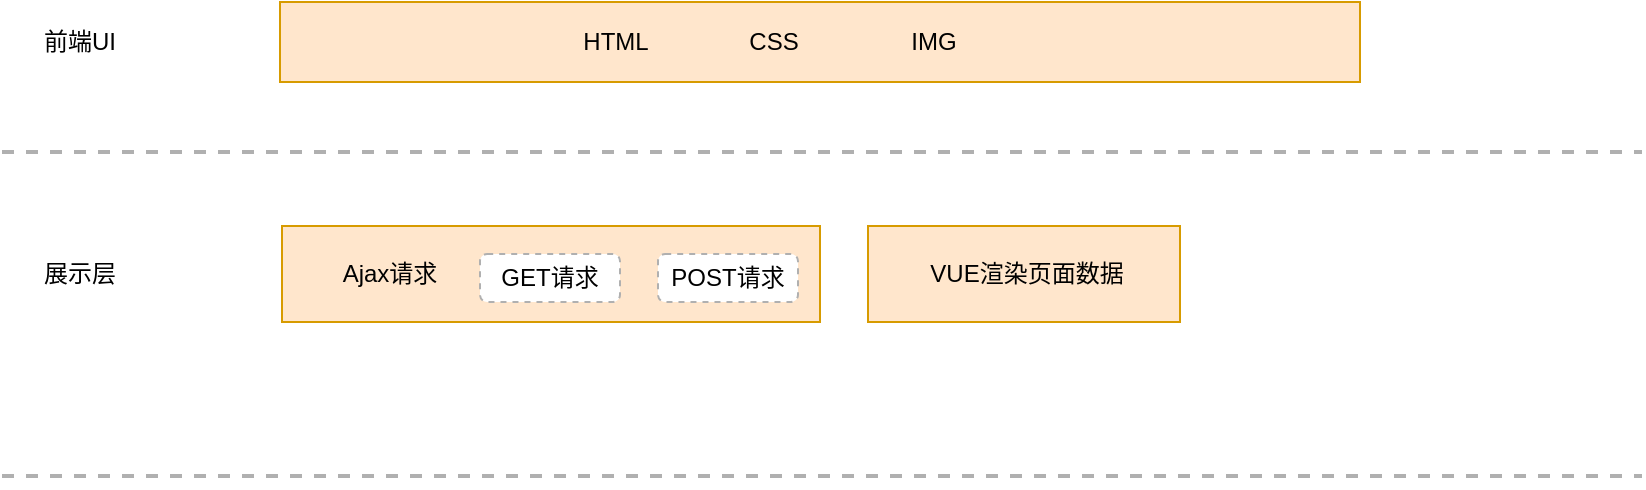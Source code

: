 <mxfile version="11.1.4" type="github"><diagram id="wEb1b6HXxsMHYV4dqPqa" name="Page-1"><mxGraphModel dx="1422" dy="715" grid="1" gridSize="10" guides="1" tooltips="1" connect="1" arrows="1" fold="1" page="1" pageScale="1" pageWidth="1169" pageHeight="1654" math="0" shadow="0"><root><mxCell id="0"/><mxCell id="1" parent="0"/><mxCell id="7lN_JRS0yC2XyBkx5bSR-20" value="" style="rounded=0;whiteSpace=wrap;html=1;fillColor=#ffe6cc;strokeColor=#d79b00;" vertex="1" parent="1"><mxGeometry x="584" y="192" width="156" height="48" as="geometry"/></mxCell><mxCell id="7lN_JRS0yC2XyBkx5bSR-3" value="" style="rounded=0;whiteSpace=wrap;html=1;fillColor=#ffe6cc;strokeColor=#d79b00;" vertex="1" parent="1"><mxGeometry x="290" y="80" width="540" height="40" as="geometry"/></mxCell><mxCell id="7lN_JRS0yC2XyBkx5bSR-5" value="" style="line;strokeWidth=2;html=1;dashed=1;strokeColor=#B0B0B0;" vertex="1" parent="1"><mxGeometry x="151" y="150" width="820" height="10" as="geometry"/></mxCell><mxCell id="7lN_JRS0yC2XyBkx5bSR-6" value="前端UI" style="text;html=1;strokeColor=none;fillColor=none;align=center;verticalAlign=middle;whiteSpace=wrap;rounded=0;" vertex="1" parent="1"><mxGeometry x="170" y="90" width="40" height="20" as="geometry"/></mxCell><mxCell id="7lN_JRS0yC2XyBkx5bSR-7" value="HTML" style="text;html=1;strokeColor=none;fillColor=none;align=center;verticalAlign=middle;whiteSpace=wrap;rounded=0;" vertex="1" parent="1"><mxGeometry x="438" y="90" width="40" height="20" as="geometry"/></mxCell><mxCell id="7lN_JRS0yC2XyBkx5bSR-8" value="VUE渲染页面数据" style="text;html=1;strokeColor=none;fillColor=none;align=center;verticalAlign=middle;whiteSpace=wrap;rounded=0;" vertex="1" parent="1"><mxGeometry x="612" y="206" width="103" height="20" as="geometry"/></mxCell><mxCell id="7lN_JRS0yC2XyBkx5bSR-9" value="CSS" style="text;html=1;strokeColor=none;fillColor=none;align=center;verticalAlign=middle;whiteSpace=wrap;rounded=0;" vertex="1" parent="1"><mxGeometry x="517" y="90" width="40" height="20" as="geometry"/></mxCell><mxCell id="7lN_JRS0yC2XyBkx5bSR-10" value="IMG" style="text;html=1;strokeColor=none;fillColor=none;align=center;verticalAlign=middle;whiteSpace=wrap;rounded=0;" vertex="1" parent="1"><mxGeometry x="597" y="90" width="40" height="20" as="geometry"/></mxCell><mxCell id="7lN_JRS0yC2XyBkx5bSR-11" value="" style="rounded=0;whiteSpace=wrap;html=1;fillColor=#ffe6cc;strokeColor=#d79b00;" vertex="1" parent="1"><mxGeometry x="291" y="192" width="269" height="48" as="geometry"/></mxCell><mxCell id="7lN_JRS0yC2XyBkx5bSR-12" value="" style="line;strokeWidth=2;html=1;dashed=1;strokeColor=#B0B0B0;" vertex="1" parent="1"><mxGeometry x="151" y="312" width="820" height="10" as="geometry"/></mxCell><mxCell id="7lN_JRS0yC2XyBkx5bSR-13" value="展示层" style="text;html=1;strokeColor=none;fillColor=none;align=center;verticalAlign=middle;whiteSpace=wrap;rounded=0;" vertex="1" parent="1"><mxGeometry x="170" y="206" width="40" height="20" as="geometry"/></mxCell><mxCell id="7lN_JRS0yC2XyBkx5bSR-18" value="Ajax请求" style="text;html=1;strokeColor=none;fillColor=none;align=center;verticalAlign=middle;whiteSpace=wrap;rounded=0;dashed=1;" vertex="1" parent="1"><mxGeometry x="320" y="206" width="50" height="20" as="geometry"/></mxCell><mxCell id="7lN_JRS0yC2XyBkx5bSR-21" value="GET请求" style="rounded=1;whiteSpace=wrap;html=1;dashed=1;strokeColor=#B0B0B0;" vertex="1" parent="1"><mxGeometry x="390" y="206" width="70" height="24" as="geometry"/></mxCell><mxCell id="7lN_JRS0yC2XyBkx5bSR-22" value="POST请求" style="rounded=1;whiteSpace=wrap;html=1;dashed=1;strokeColor=#B0B0B0;" vertex="1" parent="1"><mxGeometry x="479" y="206" width="70" height="24" as="geometry"/></mxCell></root></mxGraphModel></diagram></mxfile>